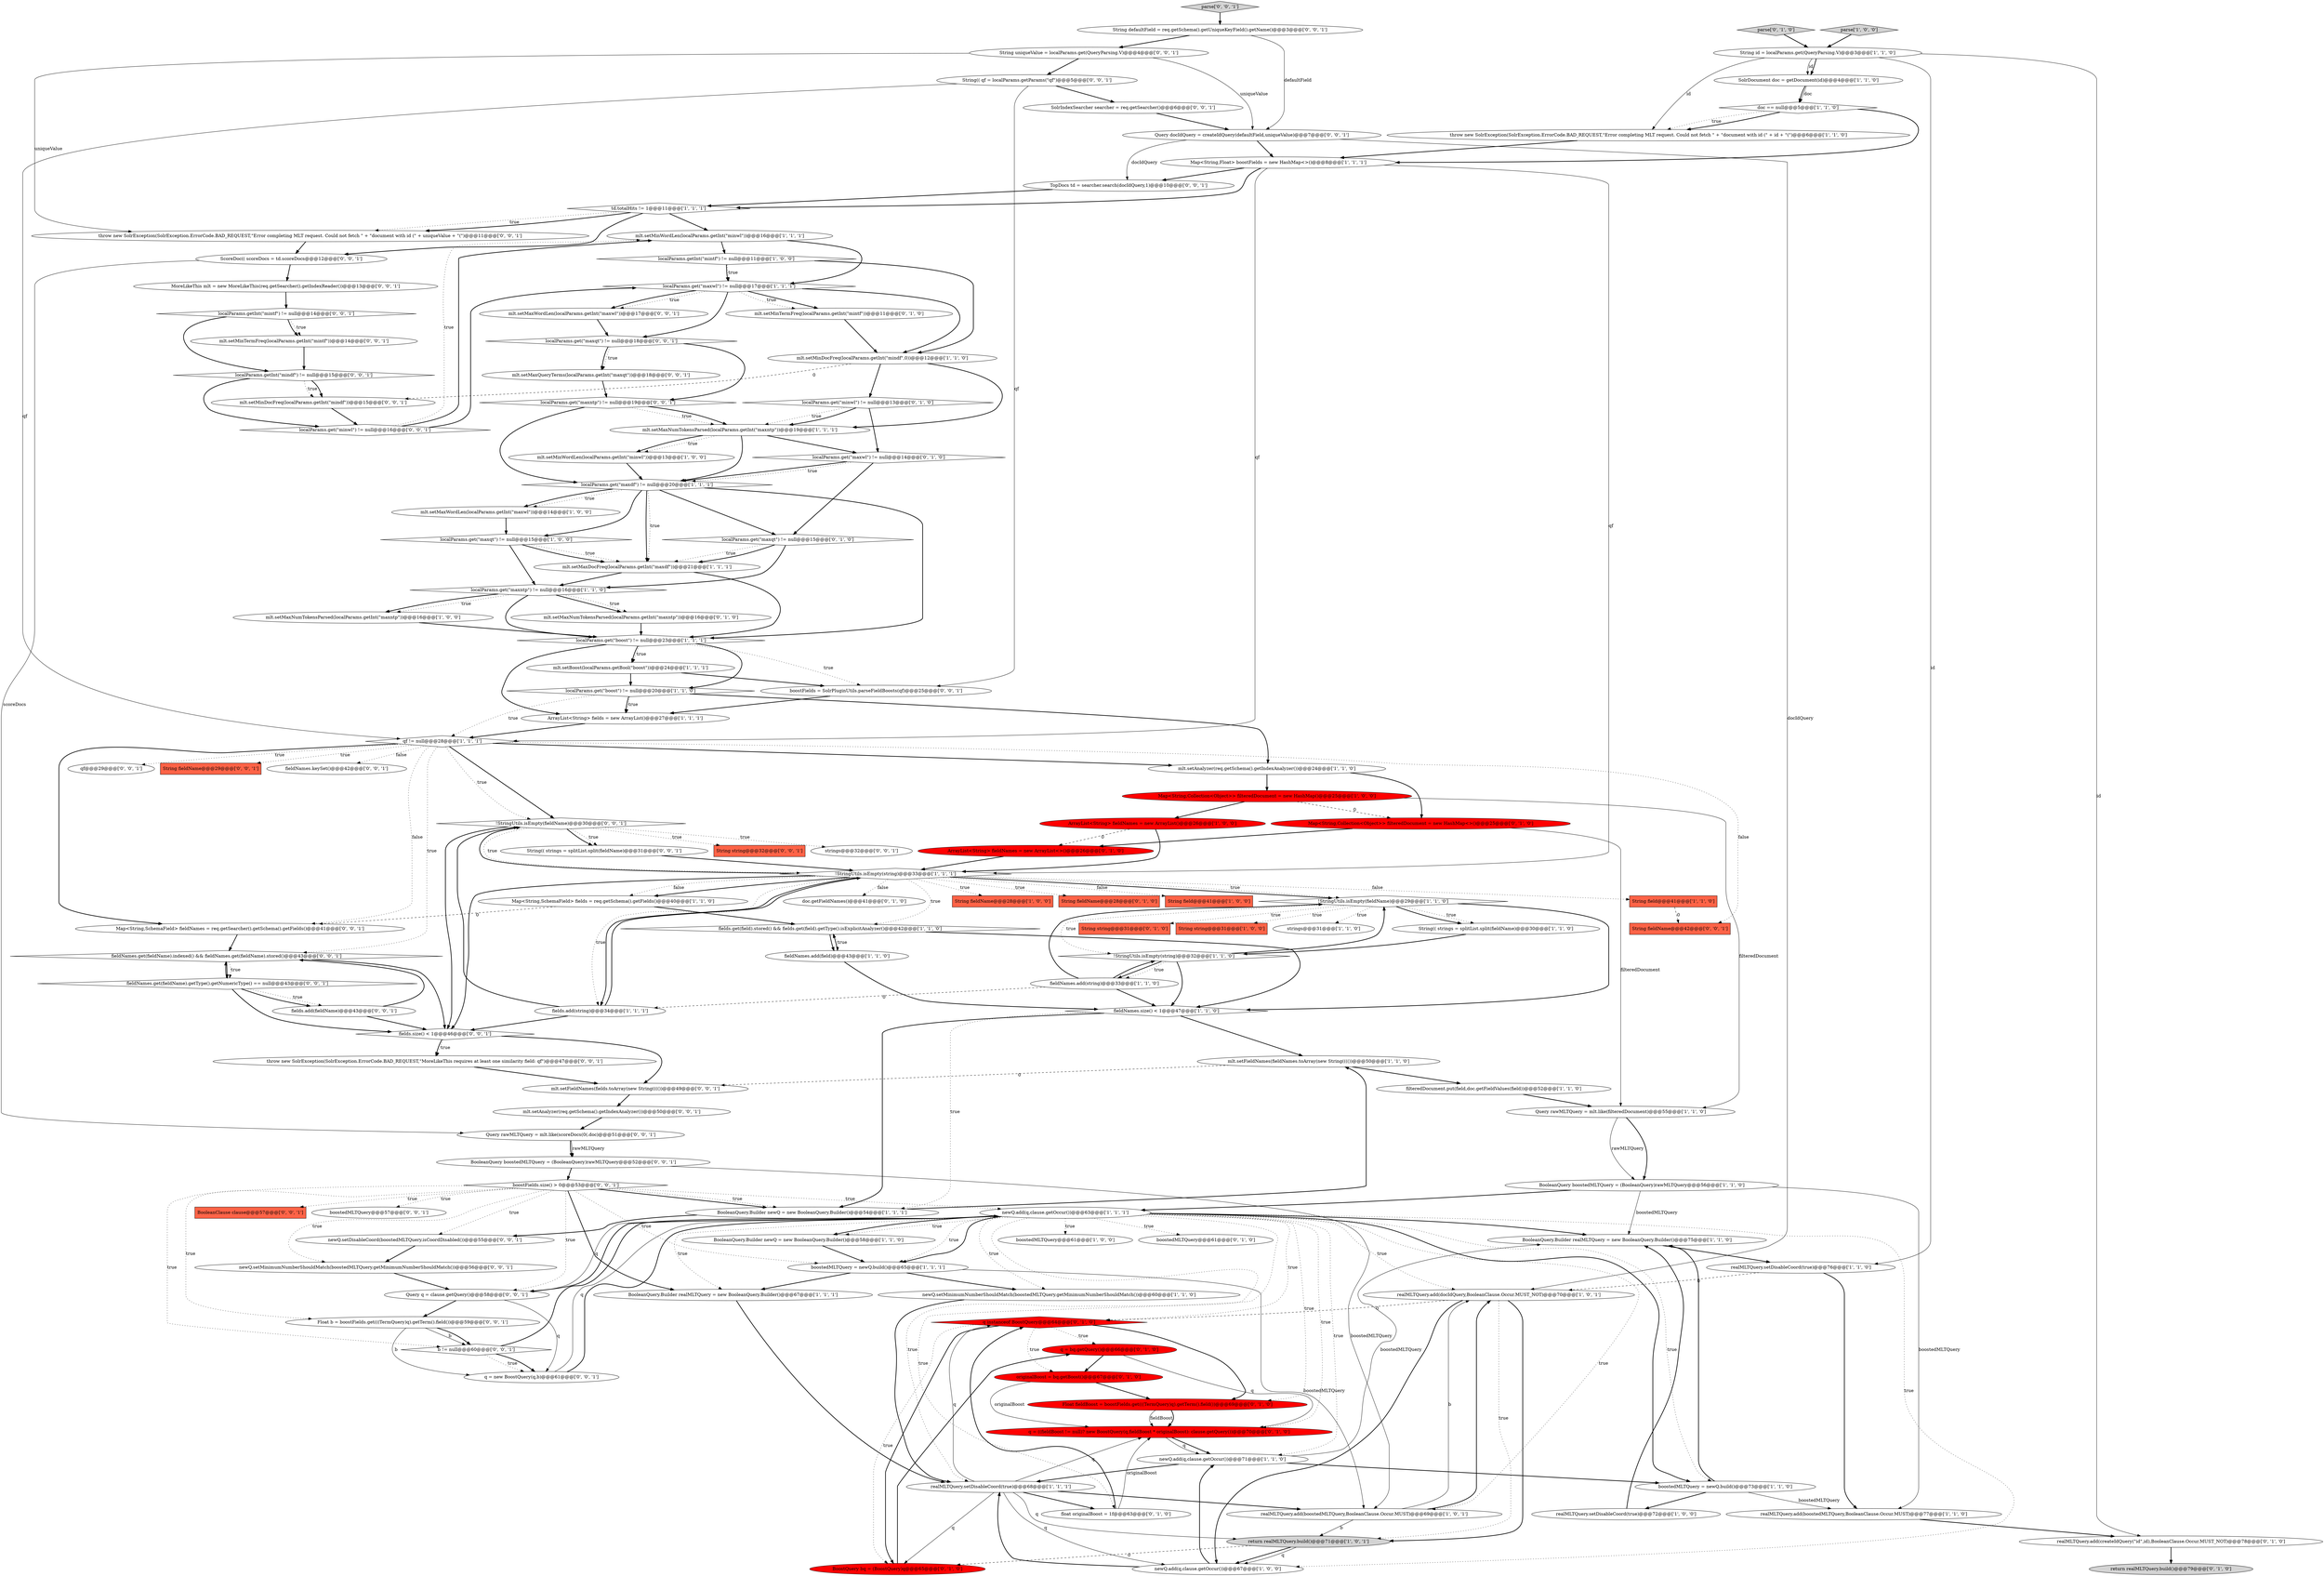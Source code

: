 digraph {
49 [style = filled, label = "BooleanQuery.Builder realMLTQuery = new BooleanQuery.Builder()@@@75@@@['1', '1', '0']", fillcolor = white, shape = ellipse image = "AAA0AAABBB1BBB"];
90 [style = filled, label = "String(( qf = localParams.getParams(\"qf\")@@@5@@@['0', '0', '1']", fillcolor = white, shape = ellipse image = "AAA0AAABBB3BBB"];
85 [style = filled, label = "BooleanClause clause@@@57@@@['0', '0', '1']", fillcolor = tomato, shape = box image = "AAA0AAABBB3BBB"];
79 [style = filled, label = "q instanceof BoostQuery@@@64@@@['0', '1', '0']", fillcolor = red, shape = diamond image = "AAA1AAABBB2BBB"];
25 [style = filled, label = "mlt.setMinWordLen(localParams.getInt(\"minwl\"))@@@16@@@['1', '1', '1']", fillcolor = white, shape = ellipse image = "AAA0AAABBB1BBB"];
74 [style = filled, label = "localParams.get(\"minwl\") != null@@@13@@@['0', '1', '0']", fillcolor = white, shape = diamond image = "AAA0AAABBB2BBB"];
127 [style = filled, label = "!StringUtils.isEmpty(fieldName)@@@30@@@['0', '0', '1']", fillcolor = white, shape = diamond image = "AAA0AAABBB3BBB"];
121 [style = filled, label = "boostFields.size() > 0@@@53@@@['0', '0', '1']", fillcolor = white, shape = diamond image = "AAA0AAABBB3BBB"];
77 [style = filled, label = "return realMLTQuery.build()@@@79@@@['0', '1', '0']", fillcolor = lightgray, shape = ellipse image = "AAA0AAABBB2BBB"];
35 [style = filled, label = "fieldNames.size() < 1@@@47@@@['1', '1', '0']", fillcolor = white, shape = diamond image = "AAA0AAABBB1BBB"];
95 [style = filled, label = "MoreLikeThis mlt = new MoreLikeThis(req.getSearcher().getIndexReader())@@@13@@@['0', '0', '1']", fillcolor = white, shape = ellipse image = "AAA0AAABBB3BBB"];
83 [style = filled, label = "ArrayList<String> fieldNames = new ArrayList<>()@@@26@@@['0', '1', '0']", fillcolor = red, shape = ellipse image = "AAA1AAABBB2BBB"];
102 [style = filled, label = "fields.add(fieldName)@@@43@@@['0', '0', '1']", fillcolor = white, shape = ellipse image = "AAA0AAABBB3BBB"];
5 [style = filled, label = "mlt.setMinWordLen(localParams.getInt(\"minwl\"))@@@13@@@['1', '0', '0']", fillcolor = white, shape = ellipse image = "AAA0AAABBB1BBB"];
125 [style = filled, label = "mlt.setMinDocFreq(localParams.getInt(\"mindf\"))@@@15@@@['0', '0', '1']", fillcolor = white, shape = ellipse image = "AAA0AAABBB3BBB"];
107 [style = filled, label = "fieldNames.get(fieldName).indexed() && fieldNames.get(fieldName).stored()@@@43@@@['0', '0', '1']", fillcolor = white, shape = diamond image = "AAA0AAABBB3BBB"];
72 [style = filled, label = "q = bq.getQuery()@@@66@@@['0', '1', '0']", fillcolor = red, shape = ellipse image = "AAA1AAABBB2BBB"];
3 [style = filled, label = "realMLTQuery.add(boostedMLTQuery,BooleanClause.Occur.MUST)@@@77@@@['1', '1', '0']", fillcolor = white, shape = ellipse image = "AAA0AAABBB1BBB"];
70 [style = filled, label = "float originalBoost = 1f@@@63@@@['0', '1', '0']", fillcolor = white, shape = ellipse image = "AAA0AAABBB2BBB"];
84 [style = filled, label = "Map<String,Collection<Object>> filteredDocument = new HashMap<>()@@@25@@@['0', '1', '0']", fillcolor = red, shape = ellipse image = "AAA1AAABBB2BBB"];
81 [style = filled, label = "realMLTQuery.add(createIdQuery(\"id\",id),BooleanClause.Occur.MUST_NOT)@@@78@@@['0', '1', '0']", fillcolor = white, shape = ellipse image = "AAA0AAABBB2BBB"];
22 [style = filled, label = "Map<String,Float> boostFields = new HashMap<>()@@@8@@@['1', '1', '1']", fillcolor = white, shape = ellipse image = "AAA0AAABBB1BBB"];
26 [style = filled, label = "newQ.add(q,clause.getOccur())@@@67@@@['1', '0', '0']", fillcolor = white, shape = ellipse image = "AAA0AAABBB1BBB"];
97 [style = filled, label = "throw new SolrException(SolrException.ErrorCode.BAD_REQUEST,\"MoreLikeThis requires at least one similarity field: qf\")@@@47@@@['0', '0', '1']", fillcolor = white, shape = ellipse image = "AAA0AAABBB3BBB"];
32 [style = filled, label = "realMLTQuery.add(docIdQuery,BooleanClause.Occur.MUST_NOT)@@@70@@@['1', '0', '1']", fillcolor = white, shape = ellipse image = "AAA0AAABBB1BBB"];
124 [style = filled, label = "q = new BoostQuery(q,b)@@@61@@@['0', '0', '1']", fillcolor = white, shape = ellipse image = "AAA0AAABBB3BBB"];
63 [style = filled, label = "mlt.setMaxDocFreq(localParams.getInt(\"maxdf\"))@@@21@@@['1', '1', '1']", fillcolor = white, shape = ellipse image = "AAA0AAABBB1BBB"];
65 [style = filled, label = "originalBoost = bq.getBoost()@@@67@@@['0', '1', '0']", fillcolor = red, shape = ellipse image = "AAA1AAABBB2BBB"];
106 [style = filled, label = "TopDocs td = searcher.search(docIdQuery,1)@@@10@@@['0', '0', '1']", fillcolor = white, shape = ellipse image = "AAA0AAABBB3BBB"];
6 [style = filled, label = "realMLTQuery.add(boostedMLTQuery,BooleanClause.Occur.MUST)@@@69@@@['1', '0', '1']", fillcolor = white, shape = ellipse image = "AAA0AAABBB1BBB"];
91 [style = filled, label = "localParams.get(\"minwl\") != null@@@16@@@['0', '0', '1']", fillcolor = white, shape = diamond image = "AAA0AAABBB3BBB"];
71 [style = filled, label = "String string@@@31@@@['0', '1', '0']", fillcolor = tomato, shape = box image = "AAA0AAABBB2BBB"];
98 [style = filled, label = "Map<String,SchemaField> fieldNames = req.getSearcher().getSchema().getFields()@@@41@@@['0', '0', '1']", fillcolor = white, shape = ellipse image = "AAA0AAABBB3BBB"];
9 [style = filled, label = "mlt.setFieldNames(fieldNames.toArray(new String(((())@@@50@@@['1', '1', '0']", fillcolor = white, shape = ellipse image = "AAA0AAABBB1BBB"];
126 [style = filled, label = "newQ.setDisableCoord(boostedMLTQuery.isCoordDisabled())@@@55@@@['0', '0', '1']", fillcolor = white, shape = ellipse image = "AAA0AAABBB3BBB"];
36 [style = filled, label = "newQ.add(q,clause.getOccur())@@@63@@@['1', '1', '1']", fillcolor = white, shape = ellipse image = "AAA0AAABBB1BBB"];
60 [style = filled, label = "String field@@@41@@@['1', '1', '0']", fillcolor = tomato, shape = box image = "AAA0AAABBB1BBB"];
16 [style = filled, label = "ArrayList<String> fields = new ArrayList()@@@27@@@['1', '1', '1']", fillcolor = white, shape = ellipse image = "AAA0AAABBB1BBB"];
51 [style = filled, label = "BooleanQuery.Builder realMLTQuery = new BooleanQuery.Builder()@@@67@@@['1', '1', '1']", fillcolor = white, shape = ellipse image = "AAA0AAABBB1BBB"];
96 [style = filled, label = "mlt.setAnalyzer(req.getSchema().getIndexAnalyzer())@@@50@@@['0', '0', '1']", fillcolor = white, shape = ellipse image = "AAA0AAABBB3BBB"];
17 [style = filled, label = "SolrDocument doc = getDocument(id)@@@4@@@['1', '1', '0']", fillcolor = white, shape = ellipse image = "AAA0AAABBB1BBB"];
20 [style = filled, label = "BooleanQuery boostedMLTQuery = (BooleanQuery)rawMLTQuery@@@56@@@['1', '1', '0']", fillcolor = white, shape = ellipse image = "AAA0AAABBB1BBB"];
73 [style = filled, label = "parse['0', '1', '0']", fillcolor = lightgray, shape = diamond image = "AAA0AAABBB2BBB"];
13 [style = filled, label = "qf != null@@@28@@@['1', '1', '1']", fillcolor = white, shape = diamond image = "AAA0AAABBB1BBB"];
7 [style = filled, label = "doc == null@@@5@@@['1', '1', '0']", fillcolor = white, shape = diamond image = "AAA0AAABBB1BBB"];
105 [style = filled, label = "fieldNames.get(fieldName).getType().getNumericType() == null@@@43@@@['0', '0', '1']", fillcolor = white, shape = diamond image = "AAA0AAABBB3BBB"];
11 [style = filled, label = "fieldNames.add(string)@@@33@@@['1', '1', '0']", fillcolor = white, shape = ellipse image = "AAA0AAABBB1BBB"];
87 [style = filled, label = "parse['0', '0', '1']", fillcolor = lightgray, shape = diamond image = "AAA0AAABBB3BBB"];
110 [style = filled, label = "String defaultField = req.getSchema().getUniqueKeyField().getName()@@@3@@@['0', '0', '1']", fillcolor = white, shape = ellipse image = "AAA0AAABBB3BBB"];
78 [style = filled, label = "q = ((fieldBoost != null)? new BoostQuery(q,fieldBoost * originalBoost): clause.getQuery())@@@70@@@['0', '1', '0']", fillcolor = red, shape = ellipse image = "AAA1AAABBB2BBB"];
131 [style = filled, label = "Query rawMLTQuery = mlt.like(scoreDocs(0(.doc)@@@51@@@['0', '0', '1']", fillcolor = white, shape = ellipse image = "AAA0AAABBB3BBB"];
67 [style = filled, label = "mlt.setMaxNumTokensParsed(localParams.getInt(\"maxntp\"))@@@16@@@['0', '1', '0']", fillcolor = white, shape = ellipse image = "AAA0AAABBB2BBB"];
101 [style = filled, label = "throw new SolrException(SolrException.ErrorCode.BAD_REQUEST,\"Error completing MLT request. Could not fetch \" + \"document with id (\" + uniqueValue + \"(\")@@@11@@@['0', '0', '1']", fillcolor = white, shape = ellipse image = "AAA0AAABBB3BBB"];
50 [style = filled, label = "localParams.get(\"maxntp\") != null@@@16@@@['1', '1', '0']", fillcolor = white, shape = diamond image = "AAA0AAABBB1BBB"];
92 [style = filled, label = "String string@@@32@@@['0', '0', '1']", fillcolor = tomato, shape = box image = "AAA0AAABBB3BBB"];
55 [style = filled, label = "BooleanQuery.Builder newQ = new BooleanQuery.Builder()@@@54@@@['1', '1', '1']", fillcolor = white, shape = ellipse image = "AAA0AAABBB1BBB"];
128 [style = filled, label = "localParams.get(\"maxqt\") != null@@@18@@@['0', '0', '1']", fillcolor = white, shape = diamond image = "AAA0AAABBB3BBB"];
59 [style = filled, label = "localParams.get(\"maxdf\") != null@@@20@@@['1', '1', '1']", fillcolor = white, shape = diamond image = "AAA0AAABBB1BBB"];
130 [style = filled, label = "Float b = boostFields.get(((TermQuery)q).getTerm().field())@@@59@@@['0', '0', '1']", fillcolor = white, shape = ellipse image = "AAA0AAABBB3BBB"];
89 [style = filled, label = "String uniqueValue = localParams.get(QueryParsing.V)@@@4@@@['0', '0', '1']", fillcolor = white, shape = ellipse image = "AAA0AAABBB3BBB"];
61 [style = filled, label = "realMLTQuery.setDisableCoord(true)@@@76@@@['1', '1', '0']", fillcolor = white, shape = ellipse image = "AAA0AAABBB1BBB"];
45 [style = filled, label = "localParams.get(\"maxqt\") != null@@@15@@@['1', '0', '0']", fillcolor = white, shape = diamond image = "AAA0AAABBB1BBB"];
37 [style = filled, label = "!StringUtils.isEmpty(string)@@@32@@@['1', '1', '0']", fillcolor = white, shape = diamond image = "AAA0AAABBB1BBB"];
42 [style = filled, label = "boostedMLTQuery@@@61@@@['1', '0', '0']", fillcolor = white, shape = ellipse image = "AAA0AAABBB1BBB"];
80 [style = filled, label = "localParams.get(\"maxwl\") != null@@@14@@@['0', '1', '0']", fillcolor = white, shape = diamond image = "AAA0AAABBB2BBB"];
2 [style = filled, label = "String string@@@31@@@['1', '0', '0']", fillcolor = tomato, shape = box image = "AAA0AAABBB1BBB"];
120 [style = filled, label = "mlt.setMinTermFreq(localParams.getInt(\"mintf\"))@@@14@@@['0', '0', '1']", fillcolor = white, shape = ellipse image = "AAA0AAABBB3BBB"];
69 [style = filled, label = "mlt.setMinTermFreq(localParams.getInt(\"mintf\"))@@@11@@@['0', '1', '0']", fillcolor = white, shape = ellipse image = "AAA0AAABBB2BBB"];
30 [style = filled, label = "localParams.get(\"maxwl\") != null@@@17@@@['1', '1', '1']", fillcolor = white, shape = diamond image = "AAA0AAABBB1BBB"];
103 [style = filled, label = "Query q = clause.getQuery()@@@58@@@['0', '0', '1']", fillcolor = white, shape = ellipse image = "AAA0AAABBB3BBB"];
54 [style = filled, label = "!StringUtils.isEmpty(fieldName)@@@29@@@['1', '1', '0']", fillcolor = white, shape = diamond image = "AAA0AAABBB1BBB"];
113 [style = filled, label = "ScoreDoc(( scoreDocs = td.scoreDocs@@@12@@@['0', '0', '1']", fillcolor = white, shape = ellipse image = "AAA0AAABBB3BBB"];
53 [style = filled, label = "String id = localParams.get(QueryParsing.V)@@@3@@@['1', '1', '0']", fillcolor = white, shape = ellipse image = "AAA0AAABBB1BBB"];
24 [style = filled, label = "filteredDocument.put(field,doc.getFieldValues(field))@@@52@@@['1', '1', '0']", fillcolor = white, shape = ellipse image = "AAA0AAABBB1BBB"];
116 [style = filled, label = "localParams.getInt(\"mindf\") != null@@@15@@@['0', '0', '1']", fillcolor = white, shape = diamond image = "AAA0AAABBB3BBB"];
57 [style = filled, label = "localParams.get(\"boost\") != null@@@20@@@['1', '1', '0']", fillcolor = white, shape = diamond image = "AAA0AAABBB1BBB"];
33 [style = filled, label = "fields.get(field).stored() && fields.get(field).getType().isExplicitAnalyzer()@@@42@@@['1', '1', '0']", fillcolor = white, shape = diamond image = "AAA0AAABBB1BBB"];
28 [style = filled, label = "boostedMLTQuery = newQ.build()@@@73@@@['1', '1', '0']", fillcolor = white, shape = ellipse image = "AAA0AAABBB1BBB"];
19 [style = filled, label = "newQ.setMinimumNumberShouldMatch(boostedMLTQuery.getMinimumNumberShouldMatch())@@@60@@@['1', '1', '0']", fillcolor = white, shape = ellipse image = "AAA0AAABBB1BBB"];
47 [style = filled, label = "localParams.get(\"boost\") != null@@@23@@@['1', '1', '1']", fillcolor = white, shape = diamond image = "AAA0AAABBB1BBB"];
56 [style = filled, label = "throw new SolrException(SolrException.ErrorCode.BAD_REQUEST,\"Error completing MLT request. Could not fetch \" + \"document with id (\" + id + \"(\")@@@6@@@['1', '1', '0']", fillcolor = white, shape = ellipse image = "AAA0AAABBB1BBB"];
119 [style = filled, label = "String(( strings = splitList.split(fieldName)@@@31@@@['0', '0', '1']", fillcolor = white, shape = ellipse image = "AAA0AAABBB3BBB"];
86 [style = filled, label = "qf@@@29@@@['0', '0', '1']", fillcolor = white, shape = ellipse image = "AAA0AAABBB3BBB"];
111 [style = filled, label = "mlt.setFieldNames(fields.toArray(new String(((())@@@49@@@['0', '0', '1']", fillcolor = white, shape = ellipse image = "AAA0AAABBB3BBB"];
48 [style = filled, label = "strings@@@31@@@['1', '1', '0']", fillcolor = white, shape = ellipse image = "AAA0AAABBB1BBB"];
44 [style = filled, label = "newQ.add(q,clause.getOccur())@@@71@@@['1', '1', '0']", fillcolor = white, shape = ellipse image = "AAA0AAABBB1BBB"];
64 [style = filled, label = "doc.getFieldNames()@@@41@@@['0', '1', '0']", fillcolor = white, shape = ellipse image = "AAA0AAABBB2BBB"];
43 [style = filled, label = "realMLTQuery.setDisableCoord(true)@@@68@@@['1', '1', '1']", fillcolor = white, shape = ellipse image = "AAA0AAABBB1BBB"];
52 [style = filled, label = "mlt.setMaxWordLen(localParams.getInt(\"maxwl\"))@@@14@@@['1', '0', '0']", fillcolor = white, shape = ellipse image = "AAA0AAABBB1BBB"];
68 [style = filled, label = "boostedMLTQuery@@@61@@@['0', '1', '0']", fillcolor = white, shape = ellipse image = "AAA0AAABBB2BBB"];
123 [style = filled, label = "b != null@@@60@@@['0', '0', '1']", fillcolor = white, shape = diamond image = "AAA0AAABBB3BBB"];
62 [style = filled, label = "Map<String,SchemaField> fields = req.getSchema().getFields()@@@40@@@['1', '1', '0']", fillcolor = white, shape = ellipse image = "AAA0AAABBB1BBB"];
0 [style = filled, label = "localParams.getInt(\"mintf\") != null@@@11@@@['1', '0', '0']", fillcolor = white, shape = diamond image = "AAA0AAABBB1BBB"];
41 [style = filled, label = "Map<String,Collection<Object>> filteredDocument = new HashMap()@@@25@@@['1', '0', '0']", fillcolor = red, shape = ellipse image = "AAA1AAABBB1BBB"];
104 [style = filled, label = "String fieldName@@@42@@@['0', '0', '1']", fillcolor = tomato, shape = box image = "AAA0AAABBB3BBB"];
114 [style = filled, label = "mlt.setMaxQueryTerms(localParams.getInt(\"maxqt\"))@@@18@@@['0', '0', '1']", fillcolor = white, shape = ellipse image = "AAA0AAABBB3BBB"];
112 [style = filled, label = "mlt.setMaxWordLen(localParams.getInt(\"maxwl\"))@@@17@@@['0', '0', '1']", fillcolor = white, shape = ellipse image = "AAA0AAABBB3BBB"];
46 [style = filled, label = "parse['1', '0', '0']", fillcolor = lightgray, shape = diamond image = "AAA0AAABBB1BBB"];
76 [style = filled, label = "Float fieldBoost = boostFields.get(((TermQuery)q).getTerm().field())@@@69@@@['0', '1', '0']", fillcolor = red, shape = ellipse image = "AAA1AAABBB2BBB"];
129 [style = filled, label = "localParams.getInt(\"mintf\") != null@@@14@@@['0', '0', '1']", fillcolor = white, shape = diamond image = "AAA0AAABBB3BBB"];
118 [style = filled, label = "boostFields = SolrPluginUtils.parseFieldBoosts(qf)@@@25@@@['0', '0', '1']", fillcolor = white, shape = ellipse image = "AAA0AAABBB3BBB"];
122 [style = filled, label = "SolrIndexSearcher searcher = req.getSearcher()@@@6@@@['0', '0', '1']", fillcolor = white, shape = ellipse image = "AAA0AAABBB3BBB"];
93 [style = filled, label = "strings@@@32@@@['0', '0', '1']", fillcolor = white, shape = ellipse image = "AAA0AAABBB3BBB"];
58 [style = filled, label = "fields.add(string)@@@34@@@['1', '1', '1']", fillcolor = white, shape = ellipse image = "AAA0AAABBB1BBB"];
18 [style = filled, label = "mlt.setMaxNumTokensParsed(localParams.getInt(\"maxntp\"))@@@19@@@['1', '1', '1']", fillcolor = white, shape = ellipse image = "AAA0AAABBB1BBB"];
108 [style = filled, label = "boostedMLTQuery@@@57@@@['0', '0', '1']", fillcolor = white, shape = ellipse image = "AAA0AAABBB3BBB"];
75 [style = filled, label = "BoostQuery bq = (BoostQuery)q@@@65@@@['0', '1', '0']", fillcolor = red, shape = ellipse image = "AAA1AAABBB2BBB"];
14 [style = filled, label = "mlt.setMaxNumTokensParsed(localParams.getInt(\"maxntp\"))@@@16@@@['1', '0', '0']", fillcolor = white, shape = ellipse image = "AAA0AAABBB1BBB"];
15 [style = filled, label = "mlt.setAnalyzer(req.getSchema().getIndexAnalyzer())@@@24@@@['1', '1', '0']", fillcolor = white, shape = ellipse image = "AAA0AAABBB1BBB"];
29 [style = filled, label = "td.totalHits != 1@@@11@@@['1', '1', '1']", fillcolor = white, shape = diamond image = "AAA0AAABBB1BBB"];
38 [style = filled, label = "String(( strings = splitList.split(fieldName)@@@30@@@['1', '1', '0']", fillcolor = white, shape = ellipse image = "AAA0AAABBB1BBB"];
4 [style = filled, label = "realMLTQuery.setDisableCoord(true)@@@72@@@['1', '0', '0']", fillcolor = white, shape = ellipse image = "AAA0AAABBB1BBB"];
117 [style = filled, label = "newQ.setMinimumNumberShouldMatch(boostedMLTQuery.getMinimumNumberShouldMatch())@@@56@@@['0', '0', '1']", fillcolor = white, shape = ellipse image = "AAA0AAABBB3BBB"];
34 [style = filled, label = "!StringUtils.isEmpty(string)@@@33@@@['1', '1', '1']", fillcolor = white, shape = diamond image = "AAA0AAABBB1BBB"];
23 [style = filled, label = "Query rawMLTQuery = mlt.like(filteredDocument)@@@55@@@['1', '1', '0']", fillcolor = white, shape = ellipse image = "AAA0AAABBB1BBB"];
99 [style = filled, label = "fields.size() < 1@@@46@@@['0', '0', '1']", fillcolor = white, shape = diamond image = "AAA0AAABBB3BBB"];
94 [style = filled, label = "String fieldName@@@29@@@['0', '0', '1']", fillcolor = tomato, shape = box image = "AAA0AAABBB3BBB"];
27 [style = filled, label = "String fieldName@@@28@@@['1', '0', '0']", fillcolor = tomato, shape = box image = "AAA0AAABBB1BBB"];
82 [style = filled, label = "String fieldName@@@28@@@['0', '1', '0']", fillcolor = tomato, shape = box image = "AAA0AAABBB2BBB"];
115 [style = filled, label = "BooleanQuery boostedMLTQuery = (BooleanQuery)rawMLTQuery@@@52@@@['0', '0', '1']", fillcolor = white, shape = ellipse image = "AAA0AAABBB3BBB"];
40 [style = filled, label = "fieldNames.add(field)@@@43@@@['1', '1', '0']", fillcolor = white, shape = ellipse image = "AAA0AAABBB1BBB"];
21 [style = filled, label = "boostedMLTQuery = newQ.build()@@@65@@@['1', '1', '1']", fillcolor = white, shape = ellipse image = "AAA0AAABBB1BBB"];
12 [style = filled, label = "BooleanQuery.Builder newQ = new BooleanQuery.Builder()@@@58@@@['1', '1', '0']", fillcolor = white, shape = ellipse image = "AAA0AAABBB1BBB"];
39 [style = filled, label = "mlt.setBoost(localParams.getBool(\"boost\"))@@@24@@@['1', '1', '1']", fillcolor = white, shape = ellipse image = "AAA0AAABBB1BBB"];
66 [style = filled, label = "localParams.get(\"maxqt\") != null@@@15@@@['0', '1', '0']", fillcolor = white, shape = diamond image = "AAA0AAABBB2BBB"];
1 [style = filled, label = "return realMLTQuery.build()@@@71@@@['1', '0', '1']", fillcolor = lightgray, shape = ellipse image = "AAA0AAABBB1BBB"];
8 [style = filled, label = "ArrayList<String> fieldNames = new ArrayList()@@@26@@@['1', '0', '0']", fillcolor = red, shape = ellipse image = "AAA1AAABBB1BBB"];
88 [style = filled, label = "Query docIdQuery = createIdQuery(defaultField,uniqueValue)@@@7@@@['0', '0', '1']", fillcolor = white, shape = ellipse image = "AAA0AAABBB3BBB"];
31 [style = filled, label = "String field@@@41@@@['1', '0', '0']", fillcolor = tomato, shape = box image = "AAA0AAABBB1BBB"];
10 [style = filled, label = "mlt.setMinDocFreq(localParams.getInt(\"mindf\",0))@@@12@@@['1', '1', '0']", fillcolor = white, shape = ellipse image = "AAA0AAABBB1BBB"];
100 [style = filled, label = "fieldNames.keySet()@@@42@@@['0', '0', '1']", fillcolor = white, shape = ellipse image = "AAA0AAABBB3BBB"];
109 [style = filled, label = "localParams.get(\"maxntp\") != null@@@19@@@['0', '0', '1']", fillcolor = white, shape = diamond image = "AAA0AAABBB3BBB"];
36->6 [style = dotted, label="true"];
34->82 [style = dotted, label="true"];
36->70 [style = dotted, label="true"];
0->30 [style = bold, label=""];
109->59 [style = bold, label=""];
121->51 [style = bold, label=""];
32->79 [style = dashed, label="0"];
66->63 [style = dotted, label="true"];
45->63 [style = dotted, label="true"];
90->122 [style = bold, label=""];
103->130 [style = bold, label=""];
21->51 [style = bold, label=""];
127->34 [style = dotted, label="true"];
37->11 [style = bold, label=""];
35->55 [style = bold, label=""];
124->36 [style = bold, label=""];
116->125 [style = dotted, label="true"];
41->8 [style = bold, label=""];
25->30 [style = bold, label=""];
53->17 [style = solid, label="id"];
115->121 [style = bold, label=""];
36->28 [style = bold, label=""];
13->100 [style = dotted, label="false"];
39->118 [style = bold, label=""];
103->36 [style = solid, label="q"];
83->34 [style = bold, label=""];
54->2 [style = dotted, label="true"];
8->83 [style = dashed, label="0"];
54->38 [style = dotted, label="true"];
36->21 [style = dotted, label="true"];
22->13 [style = solid, label="qf"];
36->12 [style = bold, label=""];
13->127 [style = dotted, label="true"];
79->76 [style = bold, label=""];
116->125 [style = bold, label=""];
9->111 [style = dashed, label="0"];
34->64 [style = dotted, label="false"];
59->66 [style = bold, label=""];
47->118 [style = dotted, label="true"];
99->97 [style = bold, label=""];
13->104 [style = dotted, label="false"];
34->58 [style = bold, label=""];
39->57 [style = bold, label=""];
54->37 [style = dotted, label="true"];
61->3 [style = bold, label=""];
121->21 [style = dotted, label="true"];
34->27 [style = dotted, label="true"];
59->52 [style = dotted, label="true"];
29->113 [style = bold, label=""];
107->105 [style = bold, label=""];
121->55 [style = bold, label=""];
88->106 [style = solid, label="docIdQuery"];
66->50 [style = bold, label=""];
70->79 [style = bold, label=""];
107->99 [style = bold, label=""];
131->115 [style = solid, label="rawMLTQuery"];
57->16 [style = bold, label=""];
122->88 [style = bold, label=""];
123->36 [style = bold, label=""];
15->41 [style = bold, label=""];
67->47 [style = bold, label=""];
113->131 [style = solid, label="scoreDocs"];
96->131 [style = bold, label=""];
123->124 [style = dotted, label="true"];
79->75 [style = dotted, label="true"];
63->50 [style = bold, label=""];
54->38 [style = bold, label=""];
121->103 [style = dotted, label="true"];
125->91 [style = bold, label=""];
28->3 [style = solid, label="boostedMLTQuery"];
9->24 [style = bold, label=""];
121->55 [style = dotted, label="true"];
60->104 [style = dashed, label="0"];
130->123 [style = solid, label="b"];
29->101 [style = dotted, label="true"];
53->81 [style = solid, label="id"];
43->70 [style = bold, label=""];
121->117 [style = dotted, label="true"];
6->32 [style = bold, label=""];
66->63 [style = bold, label=""];
8->34 [style = bold, label=""];
116->91 [style = bold, label=""];
30->69 [style = bold, label=""];
103->124 [style = solid, label="q"];
70->78 [style = solid, label="originalBoost"];
105->102 [style = dotted, label="true"];
127->119 [style = bold, label=""];
95->129 [style = bold, label=""];
45->63 [style = bold, label=""];
21->19 [style = bold, label=""];
127->119 [style = dotted, label="true"];
97->111 [style = bold, label=""];
78->44 [style = bold, label=""];
3->81 [style = bold, label=""];
121->130 [style = dotted, label="true"];
12->21 [style = bold, label=""];
129->120 [style = dotted, label="true"];
13->98 [style = bold, label=""];
127->99 [style = bold, label=""];
98->107 [style = bold, label=""];
10->125 [style = dashed, label="0"];
43->79 [style = solid, label="q"];
34->60 [style = dotted, label="false"];
50->14 [style = dotted, label="true"];
65->76 [style = bold, label=""];
34->54 [style = bold, label=""];
52->45 [style = bold, label=""];
11->37 [style = bold, label=""];
81->77 [style = bold, label=""];
26->43 [style = bold, label=""];
33->40 [style = dotted, label="true"];
55->126 [style = bold, label=""];
91->25 [style = dotted, label="true"];
13->86 [style = dotted, label="true"];
47->39 [style = bold, label=""];
129->120 [style = bold, label=""];
32->26 [style = bold, label=""];
50->67 [style = bold, label=""];
22->106 [style = bold, label=""];
47->57 [style = bold, label=""];
80->66 [style = bold, label=""];
128->109 [style = bold, label=""];
34->62 [style = dotted, label="false"];
11->58 [style = dashed, label="0"];
38->37 [style = bold, label=""];
36->44 [style = dotted, label="true"];
36->49 [style = bold, label=""];
36->68 [style = dotted, label="true"];
110->89 [style = bold, label=""];
34->62 [style = bold, label=""];
59->63 [style = bold, label=""];
30->10 [style = bold, label=""];
78->44 [style = solid, label="q"];
121->85 [style = dotted, label="true"];
6->32 [style = solid, label="b"];
58->34 [style = bold, label=""];
18->5 [style = dotted, label="true"];
21->6 [style = solid, label="boostedMLTQuery"];
13->15 [style = bold, label=""];
62->33 [style = bold, label=""];
35->55 [style = dotted, label="true"];
54->71 [style = dotted, label="true"];
121->123 [style = dotted, label="true"];
53->56 [style = solid, label="id"];
30->69 [style = dotted, label="true"];
43->26 [style = solid, label="q"];
47->16 [style = bold, label=""];
89->101 [style = solid, label="uniqueValue"];
43->78 [style = solid, label="q"];
55->9 [style = bold, label=""];
6->1 [style = solid, label="b"];
115->6 [style = solid, label="boostedMLTQuery"];
25->0 [style = bold, label=""];
102->107 [style = bold, label=""];
10->18 [style = bold, label=""];
61->32 [style = dashed, label="0"];
54->35 [style = bold, label=""];
63->47 [style = bold, label=""];
16->13 [style = bold, label=""];
23->20 [style = bold, label=""];
117->103 [style = bold, label=""];
72->78 [style = solid, label="q"];
40->35 [style = bold, label=""];
34->31 [style = dotted, label="false"];
58->127 [style = bold, label=""];
5->59 [style = bold, label=""];
43->75 [style = solid, label="q"];
130->124 [style = solid, label="b"];
109->18 [style = dotted, label="true"];
37->11 [style = dotted, label="true"];
35->9 [style = bold, label=""];
128->114 [style = bold, label=""];
59->45 [style = bold, label=""];
7->56 [style = bold, label=""];
30->112 [style = dotted, label="true"];
107->105 [style = dotted, label="true"];
121->126 [style = dotted, label="true"];
28->49 [style = bold, label=""];
54->48 [style = dotted, label="true"];
76->78 [style = solid, label="fieldBoost"];
90->13 [style = solid, label="qf"];
22->29 [style = bold, label=""];
80->59 [style = bold, label=""];
102->99 [style = bold, label=""];
79->72 [style = dotted, label="true"];
15->84 [style = bold, label=""];
36->32 [style = dotted, label="true"];
128->114 [style = dotted, label="true"];
121->36 [style = dotted, label="true"];
18->59 [style = bold, label=""];
20->49 [style = solid, label="boostedMLTQuery"];
50->14 [style = bold, label=""];
50->67 [style = dotted, label="true"];
49->61 [style = bold, label=""];
36->19 [style = dotted, label="true"];
36->28 [style = dotted, label="true"];
130->123 [style = bold, label=""];
0->30 [style = dotted, label="true"];
29->101 [style = bold, label=""];
120->116 [style = bold, label=""];
88->32 [style = solid, label="docIdQuery"];
36->103 [style = bold, label=""];
105->107 [style = bold, label=""];
13->94 [style = dotted, label="true"];
101->113 [style = bold, label=""];
91->30 [style = bold, label=""];
99->97 [style = dotted, label="true"];
7->22 [style = bold, label=""];
59->47 [style = bold, label=""];
40->33 [style = bold, label=""];
118->16 [style = bold, label=""];
126->117 [style = bold, label=""];
72->65 [style = bold, label=""];
26->44 [style = bold, label=""];
114->109 [style = bold, label=""];
36->78 [style = dotted, label="true"];
127->92 [style = dotted, label="true"];
80->59 [style = dotted, label="true"];
47->39 [style = dotted, label="true"];
43->1 [style = solid, label="q"];
57->15 [style = bold, label=""];
32->1 [style = bold, label=""];
127->93 [style = dotted, label="true"];
34->33 [style = dotted, label="true"];
14->47 [style = bold, label=""];
53->61 [style = solid, label="id"];
79->75 [style = bold, label=""];
18->80 [style = bold, label=""];
73->53 [style = bold, label=""];
75->72 [style = bold, label=""];
129->116 [style = bold, label=""];
34->99 [style = bold, label=""];
51->43 [style = bold, label=""];
13->107 [style = dotted, label="true"];
20->3 [style = solid, label="boostedMLTQuery"];
69->10 [style = bold, label=""];
37->35 [style = bold, label=""];
36->51 [style = dotted, label="true"];
1->75 [style = dashed, label="0"];
57->13 [style = dotted, label="true"];
32->1 [style = dotted, label="true"];
19->43 [style = bold, label=""];
76->78 [style = bold, label=""];
112->128 [style = bold, label=""];
121->108 [style = dotted, label="true"];
20->36 [style = bold, label=""];
11->54 [style = bold, label=""];
123->124 [style = bold, label=""];
36->26 [style = dotted, label="true"];
44->49 [style = solid, label="boostedMLTQuery"];
91->25 [style = bold, label=""];
24->23 [style = bold, label=""];
105->102 [style = bold, label=""];
62->98 [style = dashed, label="0"];
58->99 [style = bold, label=""];
33->35 [style = bold, label=""];
36->76 [style = dotted, label="true"];
90->118 [style = solid, label="qf"];
34->127 [style = bold, label=""];
30->128 [style = bold, label=""];
46->53 [style = bold, label=""];
59->52 [style = bold, label=""];
74->18 [style = dotted, label="true"];
29->25 [style = bold, label=""];
36->42 [style = dotted, label="true"];
65->78 [style = solid, label="originalBoost"];
30->112 [style = bold, label=""];
34->58 [style = dotted, label="true"];
1->26 [style = bold, label=""];
74->80 [style = bold, label=""];
89->88 [style = solid, label="uniqueValue"];
36->12 [style = dotted, label="true"];
11->35 [style = bold, label=""];
43->6 [style = bold, label=""];
44->43 [style = bold, label=""];
23->20 [style = solid, label="rawMLTQuery"];
37->54 [style = bold, label=""];
124->36 [style = solid, label="q"];
106->29 [style = bold, label=""];
17->7 [style = bold, label=""];
36->21 [style = bold, label=""];
74->18 [style = bold, label=""];
22->34 [style = solid, label="qf"];
0->10 [style = bold, label=""];
57->16 [style = dotted, label="true"];
88->22 [style = bold, label=""];
33->40 [style = bold, label=""];
109->18 [style = bold, label=""];
7->56 [style = dotted, label="true"];
4->49 [style = bold, label=""];
84->23 [style = solid, label="filteredDocument"];
36->43 [style = dotted, label="true"];
99->111 [style = bold, label=""];
110->88 [style = solid, label="defaultField"];
41->23 [style = solid, label="filteredDocument"];
45->50 [style = bold, label=""];
18->5 [style = bold, label=""];
50->47 [style = bold, label=""];
44->28 [style = bold, label=""];
10->74 [style = bold, label=""];
105->99 [style = bold, label=""];
53->17 [style = bold, label=""];
13->98 [style = dotted, label="false"];
59->63 [style = dotted, label="true"];
41->84 [style = dashed, label="0"];
17->7 [style = solid, label="doc"];
56->22 [style = bold, label=""];
89->90 [style = bold, label=""];
119->34 [style = bold, label=""];
131->115 [style = bold, label=""];
113->95 [style = bold, label=""];
34->54 [style = dotted, label="true"];
36->79 [style = dotted, label="true"];
79->65 [style = dotted, label="true"];
84->83 [style = bold, label=""];
87->110 [style = bold, label=""];
1->26 [style = solid, label="q"];
13->127 [style = bold, label=""];
28->4 [style = bold, label=""];
111->96 [style = bold, label=""];
}
